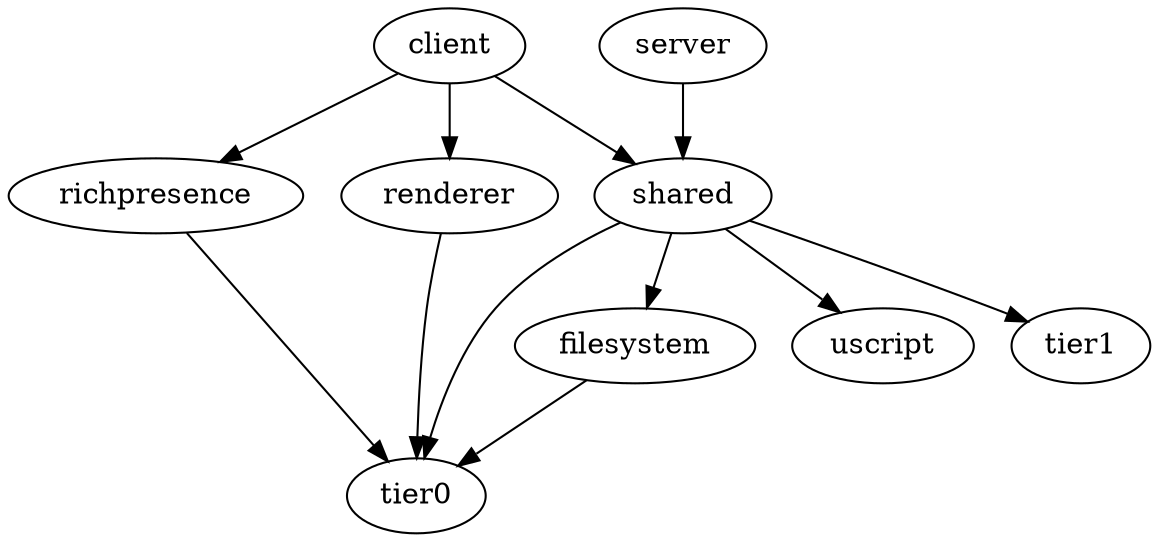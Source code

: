 digraph program {
	richpresence -> { tier0 };
	filesystem -> { tier0 };
	renderer -> { tier0 };
	client -> { shared renderer richpresence };
	server -> { shared };
	shared -> { uscript tier0 tier1 filesystem };
}
